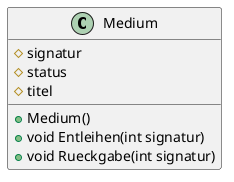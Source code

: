 @startuml
class Medium {
    + Medium()
    + void Entleihen(int signatur)
    + void Rueckgabe(int signatur)
    # signatur
    # status
    # titel
}
@enduml
